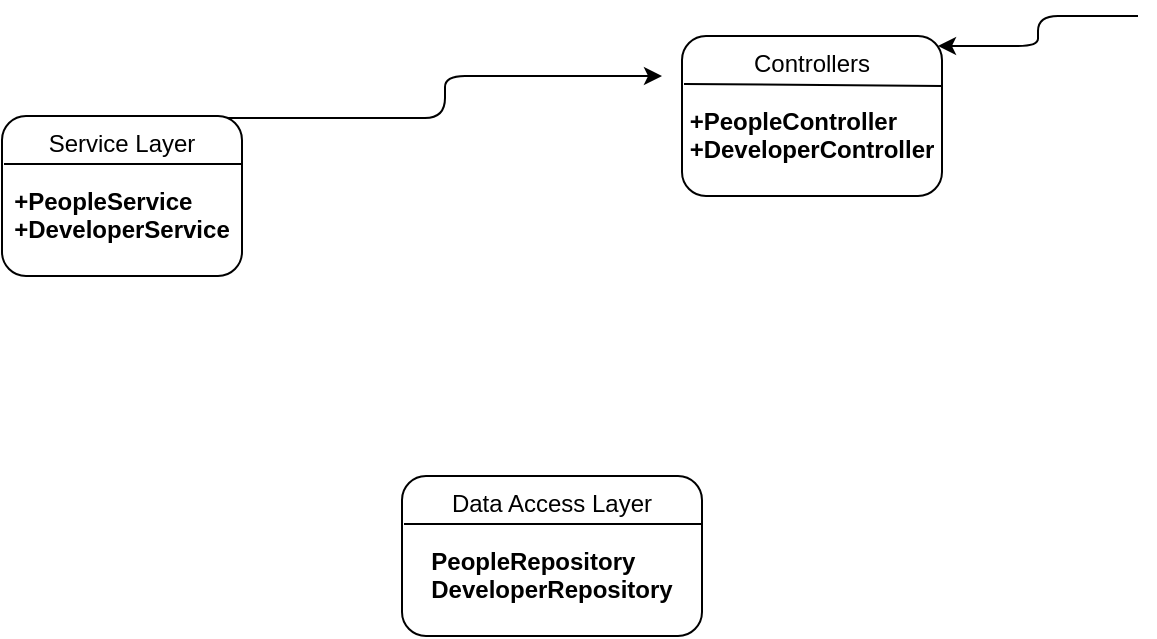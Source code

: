 <mxfile version="14.8.0" type="github"><diagram id="_AhJAxcmB3iRhriajbkX" name="Page-1"><mxGraphModel dx="1016" dy="544" grid="1" gridSize="10" guides="1" tooltips="1" connect="1" arrows="1" fold="1" page="1" pageScale="1" pageWidth="827" pageHeight="1169" math="0" shadow="0"><root><mxCell id="0"/><mxCell id="1" parent="0"/><mxCell id="jBHGeVDAcOR8FORxLnqv-26" value="Service Layer&lt;br&gt;&lt;br&gt;&lt;div style=&quot;text-align: left&quot;&gt;&lt;b&gt;+PeopleService&lt;/b&gt;&lt;/div&gt;&lt;div style=&quot;text-align: left&quot;&gt;&lt;b&gt;+DeveloperService&lt;/b&gt;&lt;br&gt;&lt;/div&gt;" style="rounded=1;whiteSpace=wrap;html=1;labelBackgroundColor=none;align=center;verticalAlign=top;" vertex="1" parent="1"><mxGeometry x="110" y="180" width="120" height="80" as="geometry"/></mxCell><mxCell id="jBHGeVDAcOR8FORxLnqv-28" value="" style="endArrow=none;html=1;" edge="1" parent="1"><mxGeometry width="50" height="50" relative="1" as="geometry"><mxPoint x="111" y="204" as="sourcePoint"/><mxPoint x="230" y="204" as="targetPoint"/></mxGeometry></mxCell><mxCell id="jBHGeVDAcOR8FORxLnqv-29" value="Controllers&lt;br&gt;&lt;br&gt;&lt;div style=&quot;text-align: left&quot;&gt;&lt;b&gt;+PeopleController&lt;/b&gt;&lt;/div&gt;&lt;div style=&quot;text-align: left&quot;&gt;&lt;b&gt;+DeveloperController&lt;/b&gt;&lt;br&gt;&lt;/div&gt;" style="rounded=1;whiteSpace=wrap;html=1;labelBackgroundColor=none;align=center;verticalAlign=top;" vertex="1" parent="1"><mxGeometry x="450" y="140" width="130" height="80" as="geometry"/></mxCell><mxCell id="jBHGeVDAcOR8FORxLnqv-30" value="" style="endArrow=none;html=1;" edge="1" parent="1"><mxGeometry width="50" height="50" relative="1" as="geometry"><mxPoint x="451" y="164.0" as="sourcePoint"/><mxPoint x="580" y="165" as="targetPoint"/></mxGeometry></mxCell><mxCell id="jBHGeVDAcOR8FORxLnqv-31" value="Data Access Layer&lt;br&gt;&lt;br&gt;&lt;div style=&quot;text-align: left&quot;&gt;&lt;b&gt;PeopleRepository&lt;/b&gt;&lt;/div&gt;&lt;div style=&quot;text-align: left&quot;&gt;&lt;b&gt;DeveloperRepository&lt;/b&gt;&lt;br&gt;&lt;/div&gt;" style="rounded=1;whiteSpace=wrap;html=1;labelBackgroundColor=none;align=center;verticalAlign=top;" vertex="1" parent="1"><mxGeometry x="310" y="360" width="150" height="80" as="geometry"/></mxCell><mxCell id="jBHGeVDAcOR8FORxLnqv-32" value="" style="endArrow=none;html=1;" edge="1" parent="1"><mxGeometry width="50" height="50" relative="1" as="geometry"><mxPoint x="311" y="384.0" as="sourcePoint"/><mxPoint x="460" y="384" as="targetPoint"/></mxGeometry></mxCell><mxCell id="jBHGeVDAcOR8FORxLnqv-33" value="" style="edgeStyle=elbowEdgeStyle;elbow=horizontal;endArrow=classic;html=1;exitX=0.938;exitY=0.013;exitDx=0;exitDy=0;exitPerimeter=0;" edge="1" parent="1" source="jBHGeVDAcOR8FORxLnqv-26"><mxGeometry width="50" height="50" relative="1" as="geometry"><mxPoint x="230" y="180" as="sourcePoint"/><mxPoint x="440" y="160" as="targetPoint"/></mxGeometry></mxCell><mxCell id="jBHGeVDAcOR8FORxLnqv-34" value="" style="edgeStyle=elbowEdgeStyle;elbow=horizontal;endArrow=classic;html=1;" edge="1" parent="1"><mxGeometry width="50" height="50" relative="1" as="geometry"><mxPoint x="678" y="130" as="sourcePoint"/><mxPoint x="578" y="145" as="targetPoint"/></mxGeometry></mxCell></root></mxGraphModel></diagram></mxfile>